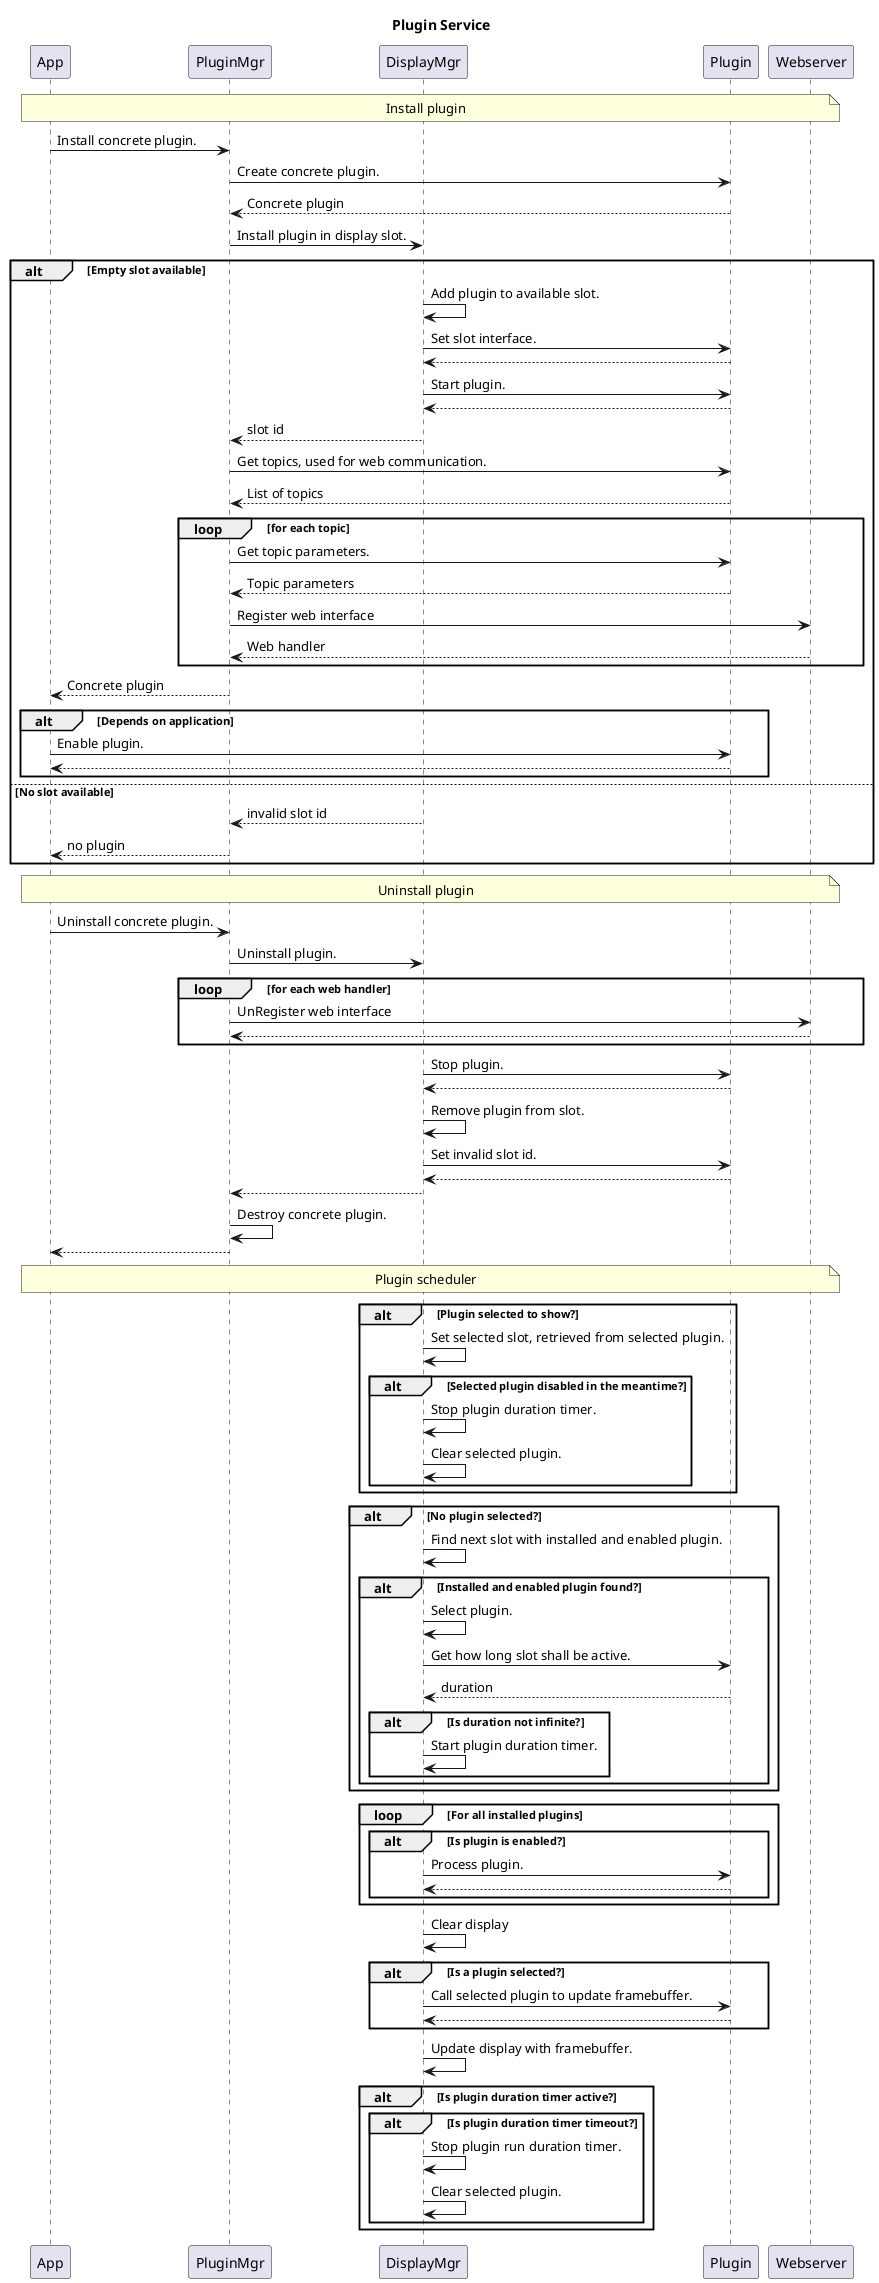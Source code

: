 @startuml

title Plugin Service

participant "App" as app
participant "PluginMgr" as pluginMgr
participant "DisplayMgr" as displayMgr
participant "Plugin" as plugin
participant "Webserver" as webServer

note over app,webServer
    Install plugin
end note

app -> pluginMgr: Install concrete plugin.
pluginMgr -> plugin: Create concrete plugin.
plugin --> pluginMgr: Concrete plugin
pluginMgr -> displayMgr: Install plugin in display slot.

alt Empty slot available
    displayMgr -> displayMgr: Add plugin to available slot.
    displayMgr -> plugin: Set slot interface.
    plugin --> displayMgr
    displayMgr -> plugin: Start plugin.
    plugin --> displayMgr
    displayMgr --> pluginMgr: slot id
    pluginMgr -> plugin: Get topics, used for web communication.
    plugin --> pluginMgr: List of topics

    loop for each topic
        pluginMgr -> plugin: Get topic parameters.
        plugin --> pluginMgr: Topic parameters
        pluginMgr -> webServer: Register web interface
        webServer --> pluginMgr: Web handler
    end loop

    pluginMgr --> app: Concrete plugin

    alt Depends on application
        app -> plugin: Enable plugin.
        plugin --> app
    end alt
else No slot available
    displayMgr --> pluginMgr: invalid slot id
    pluginMgr --> app: no plugin
end alt

note over app,webServer
    Uninstall plugin
end note

app -> pluginMgr: Uninstall concrete plugin.
pluginMgr -> displayMgr: Uninstall plugin.

loop for each web handler
    pluginMgr -> webServer: UnRegister web interface
    webServer --> pluginMgr
end loop

displayMgr -> plugin: Stop plugin.
plugin --> displayMgr
displayMgr -> displayMgr: Remove plugin from slot.
displayMgr -> plugin: Set invalid slot id.
plugin --> displayMgr
displayMgr --> pluginMgr
pluginMgr -> pluginMgr: Destroy concrete plugin.
pluginMgr --> app

note over app,webServer
    Plugin scheduler
end note

alt Plugin selected to show?

    displayMgr -> displayMgr: Set selected slot, retrieved from selected plugin.

    alt Selected plugin disabled in the meantime?
        displayMgr -> displayMgr: Stop plugin duration timer.
        displayMgr -> displayMgr: Clear selected plugin.
    end alt

end alt

alt No plugin selected?

    displayMgr -> displayMgr: Find next slot with installed and enabled plugin.

    alt Installed and enabled plugin found?
        displayMgr -> displayMgr: Select plugin.
        displayMgr -> plugin: Get how long slot shall be active.
        plugin --> displayMgr: duration

        alt Is duration not infinite?
            displayMgr -> displayMgr: Start plugin duration timer.
        end alt
    end alt

end alt

loop For all installed plugins

    alt Is plugin is enabled?

        displayMgr -> plugin: Process plugin.
        plugin --> displayMgr

    end alt

end loop

displayMgr -> displayMgr: Clear display

alt Is a plugin selected?
    displayMgr -> plugin: Call selected plugin to update framebuffer.
    plugin --> displayMgr
end alt

displayMgr -> displayMgr: Update display with framebuffer.

alt Is plugin duration timer active?
    alt Is plugin duration timer timeout?
        displayMgr -> displayMgr: Stop plugin run duration timer.
        displayMgr -> displayMgr: Clear selected plugin.
    end alt
end alt

@enduml